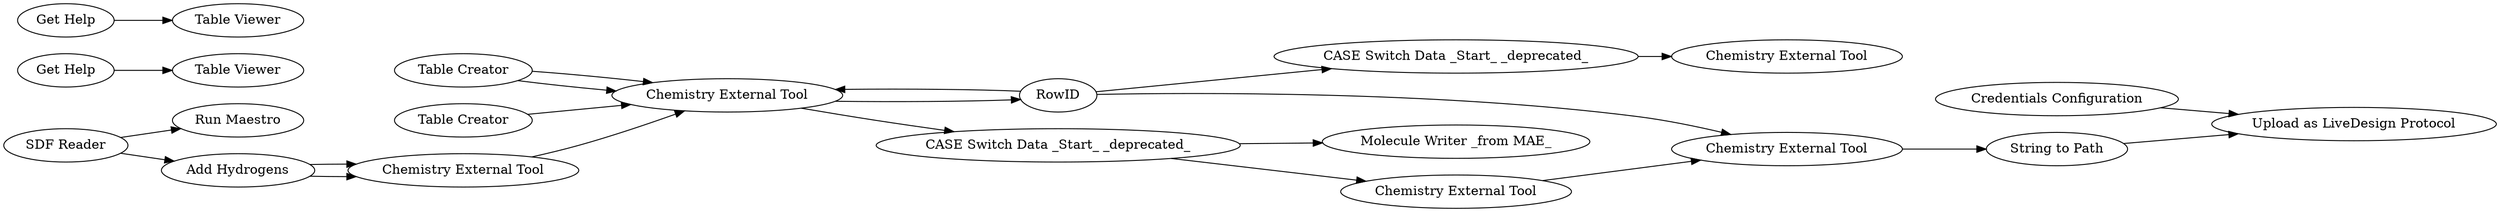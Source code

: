 digraph {
	1 [label="SDF Reader"]
	15000 [label="Run Maestro"]
	15002 [label="Table Viewer"]
	15003 [label="Get Help"]
	15013 [label="Table Creator"]
	15021 [label="Chemistry External Tool"]
	15033 [label="Upload as LiveDesign Protocol"]
	14994 [label="Chemistry External Tool"]
	14995 [label="Get Help"]
	14996 [label="Table Viewer"]
	15005 [label=RowID]
	15013 [label="Table Creator"]
	15015 [label="Table Creator"]
	15017 [label="Chemistry External Tool"]
	15018 [label="Chemistry External Tool"]
	15021 [label="Chemistry External Tool"]
	15026 [label="Molecule Writer _from MAE_"]
	15031 [label="CASE Switch Data _Start_ _deprecated_"]
	15032 [label="CASE Switch Data _Start_ _deprecated_"]
	15035 [label="Chemistry External Tool"]
	15036 [label="Credentials Configuration"]
	15037 [label="String to Path"]
	15038 [label="Add Hydrogens"]
	14995 -> 14996
	15005 -> 15032
	15005 -> 15021
	15005 -> 15017
	15013 -> 15021
	15015 -> 15021
	15018 -> 15017
	15021 -> 15031
	15031 -> 15026
	15031 -> 15018
	15032 -> 14994
	1 -> 15000
	1 -> 15038
	15003 -> 15002
	15013 -> 15021
	15021 -> 15005
	15017 -> 15037
	15035 -> 15021
	15036 -> 15033
	15037 -> 15033
	15038 -> 15035
	15038 -> 15035
	rankdir=LR
}
